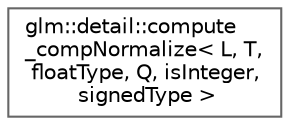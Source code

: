 digraph "Graphical Class Hierarchy"
{
 // LATEX_PDF_SIZE
  bgcolor="transparent";
  edge [fontname=Helvetica,fontsize=10,labelfontname=Helvetica,labelfontsize=10];
  node [fontname=Helvetica,fontsize=10,shape=box,height=0.2,width=0.4];
  rankdir="LR";
  Node0 [id="Node000000",label="glm::detail::compute\l_compNormalize\< L, T,\l floatType, Q, isInteger,\l signedType \>",height=0.2,width=0.4,color="grey40", fillcolor="white", style="filled",URL="$structglm_1_1detail_1_1compute__comp_normalize.html",tooltip=" "];
}
